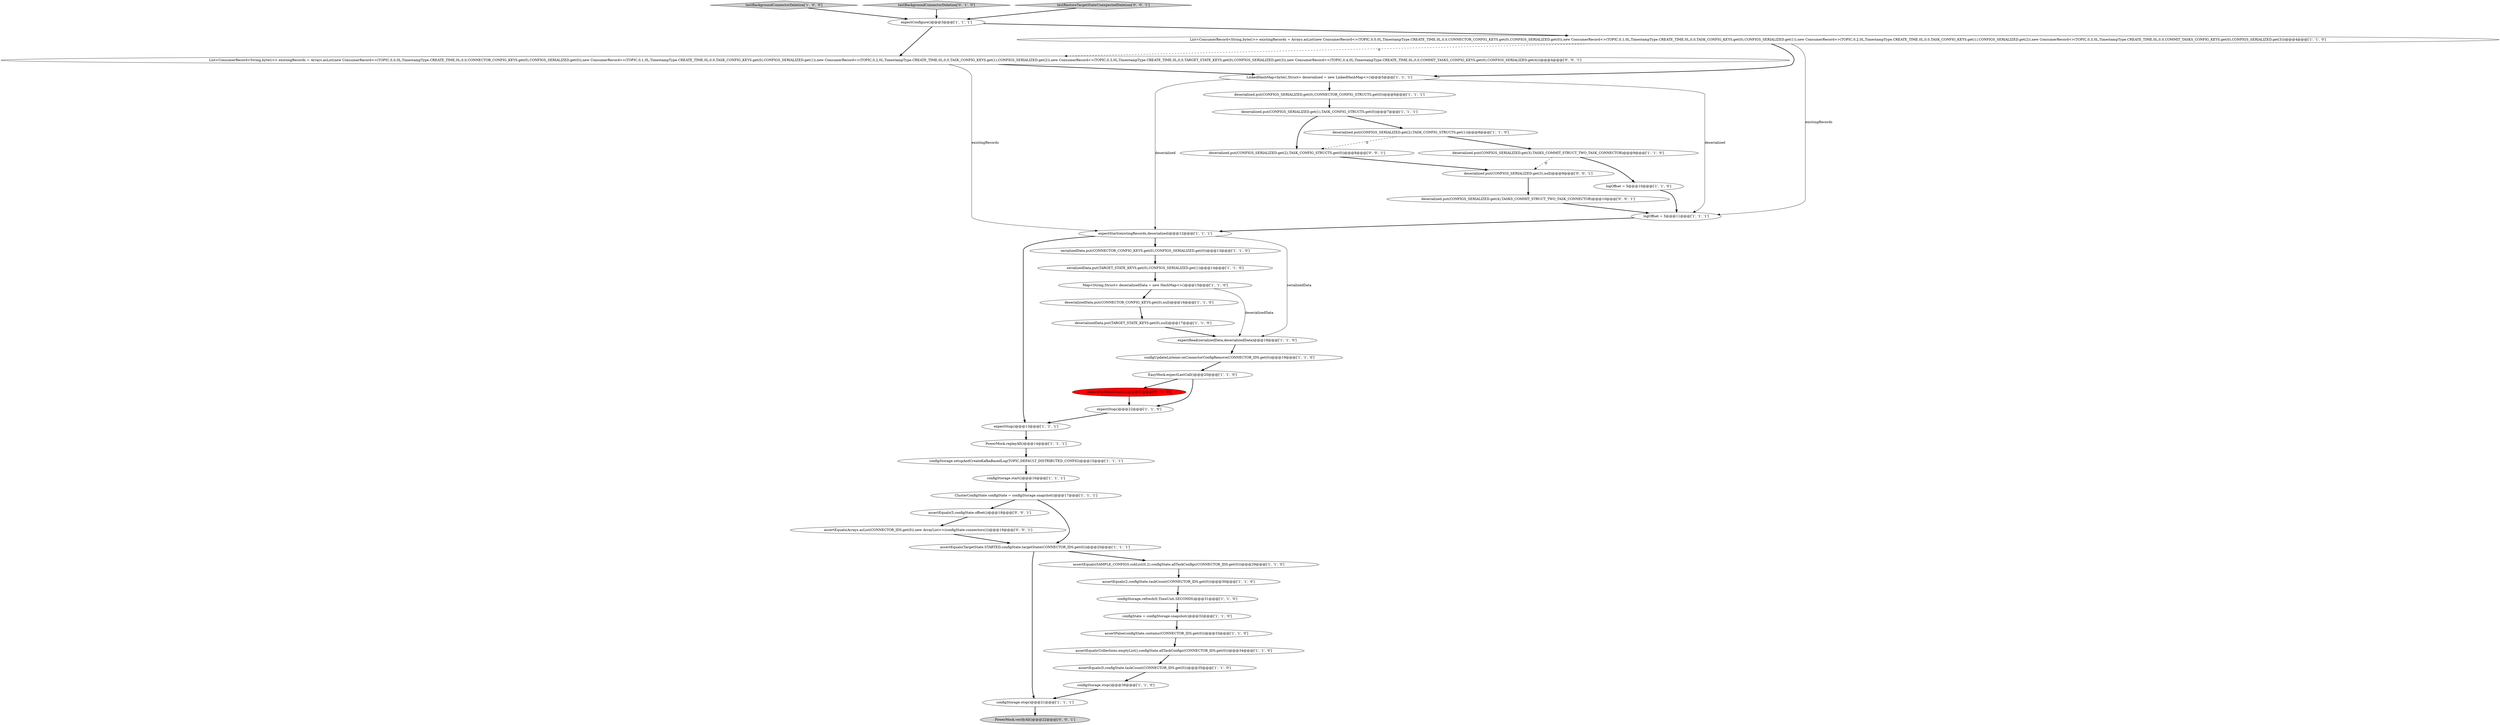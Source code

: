 digraph {
28 [style = filled, label = "configUpdateListener.onConnectorConfigRemove(CONNECTOR_IDS.get(0))@@@19@@@['1', '1', '0']", fillcolor = white, shape = ellipse image = "AAA0AAABBB1BBB"];
6 [style = filled, label = "expectStop()@@@13@@@['1', '1', '1']", fillcolor = white, shape = ellipse image = "AAA0AAABBB1BBB"];
8 [style = filled, label = "expectStart(existingRecords,deserialized)@@@12@@@['1', '1', '1']", fillcolor = white, shape = ellipse image = "AAA0AAABBB1BBB"];
13 [style = filled, label = "assertEquals(2,configState.taskCount(CONNECTOR_IDS.get(0)))@@@30@@@['1', '1', '0']", fillcolor = white, shape = ellipse image = "AAA0AAABBB1BBB"];
10 [style = filled, label = "deserialized.put(CONFIGS_SERIALIZED.get(3),TASKS_COMMIT_STRUCT_TWO_TASK_CONNECTOR)@@@9@@@['1', '1', '0']", fillcolor = white, shape = ellipse image = "AAA0AAABBB1BBB"];
21 [style = filled, label = "configState = configStorage.snapshot()@@@32@@@['1', '1', '0']", fillcolor = white, shape = ellipse image = "AAA0AAABBB1BBB"];
27 [style = filled, label = "expectConfigure()@@@3@@@['1', '1', '1']", fillcolor = white, shape = ellipse image = "AAA0AAABBB1BBB"];
42 [style = filled, label = "assertEquals(5,configState.offset())@@@18@@@['0', '0', '1']", fillcolor = white, shape = ellipse image = "AAA0AAABBB3BBB"];
0 [style = filled, label = "assertFalse(configState.contains(CONNECTOR_IDS.get(0)))@@@33@@@['1', '1', '0']", fillcolor = white, shape = ellipse image = "AAA0AAABBB1BBB"];
23 [style = filled, label = "logOffset = 5@@@11@@@['1', '1', '1']", fillcolor = white, shape = ellipse image = "AAA0AAABBB1BBB"];
36 [style = filled, label = "expectPartitionCount(1)@@@21@@@['0', '1', '0']", fillcolor = red, shape = ellipse image = "AAA1AAABBB2BBB"];
30 [style = filled, label = "serializedData.put(CONNECTOR_CONFIG_KEYS.get(0),CONFIGS_SERIALIZED.get(0))@@@13@@@['1', '1', '0']", fillcolor = white, shape = ellipse image = "AAA0AAABBB1BBB"];
18 [style = filled, label = "configStorage.start()@@@16@@@['1', '1', '1']", fillcolor = white, shape = ellipse image = "AAA0AAABBB1BBB"];
43 [style = filled, label = "assertEquals(Arrays.asList(CONNECTOR_IDS.get(0)),new ArrayList<>(configState.connectors()))@@@19@@@['0', '0', '1']", fillcolor = white, shape = ellipse image = "AAA0AAABBB3BBB"];
44 [style = filled, label = "List<ConsumerRecord<String,byte((>> existingRecords = Arrays.asList(new ConsumerRecord<>(TOPIC,0,0,0L,TimestampType.CREATE_TIME,0L,0,0,CONNECTOR_CONFIG_KEYS.get(0),CONFIGS_SERIALIZED.get(0)),new ConsumerRecord<>(TOPIC,0,1,0L,TimestampType.CREATE_TIME,0L,0,0,TASK_CONFIG_KEYS.get(0),CONFIGS_SERIALIZED.get(1)),new ConsumerRecord<>(TOPIC,0,2,0L,TimestampType.CREATE_TIME,0L,0,0,TASK_CONFIG_KEYS.get(1),CONFIGS_SERIALIZED.get(2)),new ConsumerRecord<>(TOPIC,0,3,0L,TimestampType.CREATE_TIME,0L,0,0,TARGET_STATE_KEYS.get(0),CONFIGS_SERIALIZED.get(3)),new ConsumerRecord<>(TOPIC,0,4,0L,TimestampType.CREATE_TIME,0L,0,0,COMMIT_TASKS_CONFIG_KEYS.get(0),CONFIGS_SERIALIZED.get(4)))@@@4@@@['0', '0', '1']", fillcolor = white, shape = ellipse image = "AAA0AAABBB3BBB"];
19 [style = filled, label = "deserializedData.put(TARGET_STATE_KEYS.get(0),null)@@@17@@@['1', '1', '0']", fillcolor = white, shape = ellipse image = "AAA0AAABBB1BBB"];
14 [style = filled, label = "assertEquals(Collections.emptyList(),configState.allTaskConfigs(CONNECTOR_IDS.get(0)))@@@34@@@['1', '1', '0']", fillcolor = white, shape = ellipse image = "AAA0AAABBB1BBB"];
11 [style = filled, label = "LinkedHashMap<byte((,Struct> deserialized = new LinkedHashMap<>()@@@5@@@['1', '1', '1']", fillcolor = white, shape = ellipse image = "AAA0AAABBB1BBB"];
3 [style = filled, label = "expectStop()@@@22@@@['1', '1', '0']", fillcolor = white, shape = ellipse image = "AAA0AAABBB1BBB"];
4 [style = filled, label = "configStorage.setupAndCreateKafkaBasedLog(TOPIC,DEFAULT_DISTRIBUTED_CONFIG)@@@15@@@['1', '1', '1']", fillcolor = white, shape = ellipse image = "AAA0AAABBB1BBB"];
7 [style = filled, label = "assertEquals(0,configState.taskCount(CONNECTOR_IDS.get(0)))@@@35@@@['1', '1', '0']", fillcolor = white, shape = ellipse image = "AAA0AAABBB1BBB"];
41 [style = filled, label = "PowerMock.verifyAll()@@@22@@@['0', '0', '1']", fillcolor = lightgray, shape = ellipse image = "AAA0AAABBB3BBB"];
33 [style = filled, label = "testBackgroundConnectorDeletion['1', '0', '0']", fillcolor = lightgray, shape = diamond image = "AAA0AAABBB1BBB"];
5 [style = filled, label = "deserialized.put(CONFIGS_SERIALIZED.get(0),CONNECTOR_CONFIG_STRUCTS.get(0))@@@6@@@['1', '1', '1']", fillcolor = white, shape = ellipse image = "AAA0AAABBB1BBB"];
34 [style = filled, label = "deserialized.put(CONFIGS_SERIALIZED.get(1),TASK_CONFIG_STRUCTS.get(0))@@@7@@@['1', '1', '1']", fillcolor = white, shape = ellipse image = "AAA0AAABBB1BBB"];
31 [style = filled, label = "List<ConsumerRecord<String,byte((>> existingRecords = Arrays.asList(new ConsumerRecord<>(TOPIC,0,0,0L,TimestampType.CREATE_TIME,0L,0,0,CONNECTOR_CONFIG_KEYS.get(0),CONFIGS_SERIALIZED.get(0)),new ConsumerRecord<>(TOPIC,0,1,0L,TimestampType.CREATE_TIME,0L,0,0,TASK_CONFIG_KEYS.get(0),CONFIGS_SERIALIZED.get(1)),new ConsumerRecord<>(TOPIC,0,2,0L,TimestampType.CREATE_TIME,0L,0,0,TASK_CONFIG_KEYS.get(1),CONFIGS_SERIALIZED.get(2)),new ConsumerRecord<>(TOPIC,0,3,0L,TimestampType.CREATE_TIME,0L,0,0,COMMIT_TASKS_CONFIG_KEYS.get(0),CONFIGS_SERIALIZED.get(3)))@@@4@@@['1', '1', '0']", fillcolor = white, shape = ellipse image = "AAA0AAABBB1BBB"];
1 [style = filled, label = "configStorage.stop()@@@21@@@['1', '1', '1']", fillcolor = white, shape = ellipse image = "AAA0AAABBB1BBB"];
20 [style = filled, label = "PowerMock.replayAll()@@@14@@@['1', '1', '1']", fillcolor = white, shape = ellipse image = "AAA0AAABBB1BBB"];
32 [style = filled, label = "expectRead(serializedData,deserializedData)@@@18@@@['1', '1', '0']", fillcolor = white, shape = ellipse image = "AAA0AAABBB1BBB"];
35 [style = filled, label = "testBackgroundConnectorDeletion['0', '1', '0']", fillcolor = lightgray, shape = diamond image = "AAA0AAABBB2BBB"];
9 [style = filled, label = "ClusterConfigState configState = configStorage.snapshot()@@@17@@@['1', '1', '1']", fillcolor = white, shape = ellipse image = "AAA0AAABBB1BBB"];
24 [style = filled, label = "EasyMock.expectLastCall()@@@20@@@['1', '1', '0']", fillcolor = white, shape = ellipse image = "AAA0AAABBB1BBB"];
15 [style = filled, label = "logOffset = 5@@@10@@@['1', '1', '0']", fillcolor = white, shape = ellipse image = "AAA0AAABBB1BBB"];
39 [style = filled, label = "deserialized.put(CONFIGS_SERIALIZED.get(2),TASK_CONFIG_STRUCTS.get(0))@@@8@@@['0', '0', '1']", fillcolor = white, shape = ellipse image = "AAA0AAABBB3BBB"];
29 [style = filled, label = "deserializedData.put(CONNECTOR_CONFIG_KEYS.get(0),null)@@@16@@@['1', '1', '0']", fillcolor = white, shape = ellipse image = "AAA0AAABBB1BBB"];
25 [style = filled, label = "deserialized.put(CONFIGS_SERIALIZED.get(2),TASK_CONFIG_STRUCTS.get(1))@@@8@@@['1', '1', '0']", fillcolor = white, shape = ellipse image = "AAA0AAABBB1BBB"];
16 [style = filled, label = "Map<String,Struct> deserializedData = new HashMap<>()@@@15@@@['1', '1', '0']", fillcolor = white, shape = ellipse image = "AAA0AAABBB1BBB"];
26 [style = filled, label = "serializedData.put(TARGET_STATE_KEYS.get(0),CONFIGS_SERIALIZED.get(1))@@@14@@@['1', '1', '0']", fillcolor = white, shape = ellipse image = "AAA0AAABBB1BBB"];
12 [style = filled, label = "assertEquals(SAMPLE_CONFIGS.subList(0,2),configState.allTaskConfigs(CONNECTOR_IDS.get(0)))@@@29@@@['1', '1', '0']", fillcolor = white, shape = ellipse image = "AAA0AAABBB1BBB"];
17 [style = filled, label = "assertEquals(TargetState.STARTED,configState.targetState(CONNECTOR_IDS.get(0)))@@@20@@@['1', '1', '1']", fillcolor = white, shape = ellipse image = "AAA0AAABBB1BBB"];
2 [style = filled, label = "configStorage.stop()@@@36@@@['1', '1', '0']", fillcolor = white, shape = ellipse image = "AAA0AAABBB1BBB"];
40 [style = filled, label = "testRestoreTargetStateUnexpectedDeletion['0', '0', '1']", fillcolor = lightgray, shape = diamond image = "AAA0AAABBB3BBB"];
37 [style = filled, label = "deserialized.put(CONFIGS_SERIALIZED.get(3),null)@@@9@@@['0', '0', '1']", fillcolor = white, shape = ellipse image = "AAA0AAABBB3BBB"];
38 [style = filled, label = "deserialized.put(CONFIGS_SERIALIZED.get(4),TASKS_COMMIT_STRUCT_TWO_TASK_CONNECTOR)@@@10@@@['0', '0', '1']", fillcolor = white, shape = ellipse image = "AAA0AAABBB3BBB"];
22 [style = filled, label = "configStorage.refresh(0,TimeUnit.SECONDS)@@@31@@@['1', '1', '0']", fillcolor = white, shape = ellipse image = "AAA0AAABBB1BBB"];
39->37 [style = bold, label=""];
8->30 [style = bold, label=""];
15->23 [style = bold, label=""];
11->23 [style = solid, label="deserialized"];
35->27 [style = bold, label=""];
34->25 [style = bold, label=""];
42->43 [style = bold, label=""];
10->15 [style = bold, label=""];
9->42 [style = bold, label=""];
17->1 [style = bold, label=""];
21->0 [style = bold, label=""];
1->41 [style = bold, label=""];
2->1 [style = bold, label=""];
16->29 [style = bold, label=""];
27->44 [style = bold, label=""];
30->26 [style = bold, label=""];
8->32 [style = solid, label="serializedData"];
22->21 [style = bold, label=""];
27->31 [style = bold, label=""];
3->6 [style = bold, label=""];
9->17 [style = bold, label=""];
38->23 [style = bold, label=""];
4->18 [style = bold, label=""];
8->6 [style = bold, label=""];
31->23 [style = solid, label="existingRecords"];
23->8 [style = bold, label=""];
33->27 [style = bold, label=""];
31->11 [style = bold, label=""];
11->8 [style = solid, label="deserialized"];
20->4 [style = bold, label=""];
14->7 [style = bold, label=""];
5->34 [style = bold, label=""];
6->20 [style = bold, label=""];
26->16 [style = bold, label=""];
12->13 [style = bold, label=""];
11->5 [style = bold, label=""];
24->36 [style = bold, label=""];
0->14 [style = bold, label=""];
17->12 [style = bold, label=""];
43->17 [style = bold, label=""];
44->8 [style = solid, label="existingRecords"];
19->32 [style = bold, label=""];
29->19 [style = bold, label=""];
7->2 [style = bold, label=""];
37->38 [style = bold, label=""];
40->27 [style = bold, label=""];
16->32 [style = solid, label="deserializedData"];
34->39 [style = bold, label=""];
18->9 [style = bold, label=""];
28->24 [style = bold, label=""];
44->11 [style = bold, label=""];
10->37 [style = dashed, label="0"];
25->10 [style = bold, label=""];
13->22 [style = bold, label=""];
32->28 [style = bold, label=""];
24->3 [style = bold, label=""];
25->39 [style = dashed, label="0"];
31->44 [style = dashed, label="0"];
36->3 [style = bold, label=""];
}
